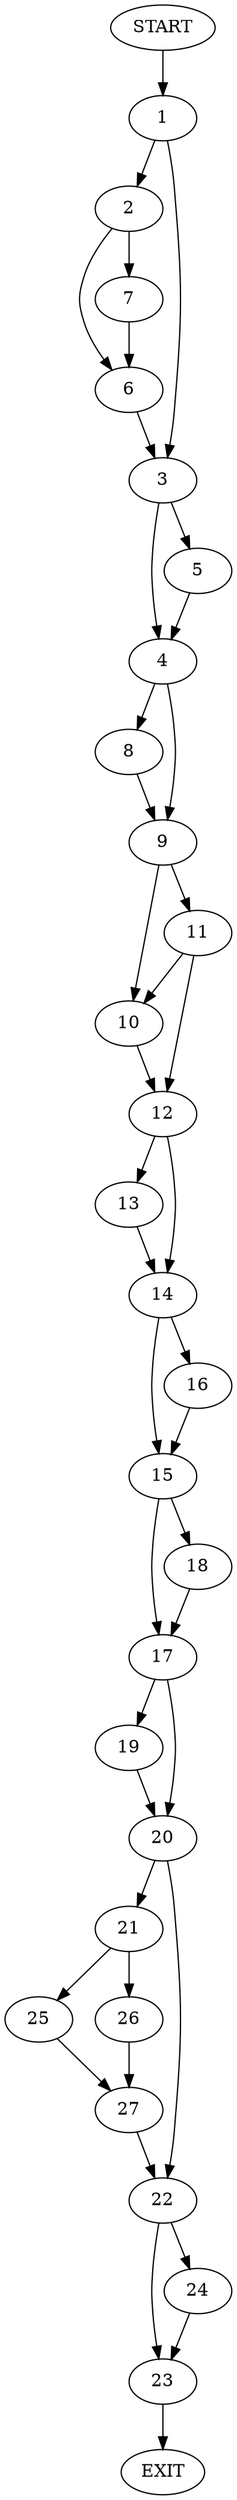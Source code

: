 digraph {
0 [label="START"]
28 [label="EXIT"]
0 -> 1
1 -> 2
1 -> 3
3 -> 4
3 -> 5
2 -> 6
2 -> 7
7 -> 6
6 -> 3
4 -> 8
4 -> 9
5 -> 4
8 -> 9
9 -> 10
9 -> 11
11 -> 10
11 -> 12
10 -> 12
12 -> 13
12 -> 14
13 -> 14
14 -> 15
14 -> 16
16 -> 15
15 -> 17
15 -> 18
17 -> 19
17 -> 20
18 -> 17
20 -> 21
20 -> 22
19 -> 20
22 -> 23
22 -> 24
21 -> 25
21 -> 26
25 -> 27
26 -> 27
27 -> 22
23 -> 28
24 -> 23
}
